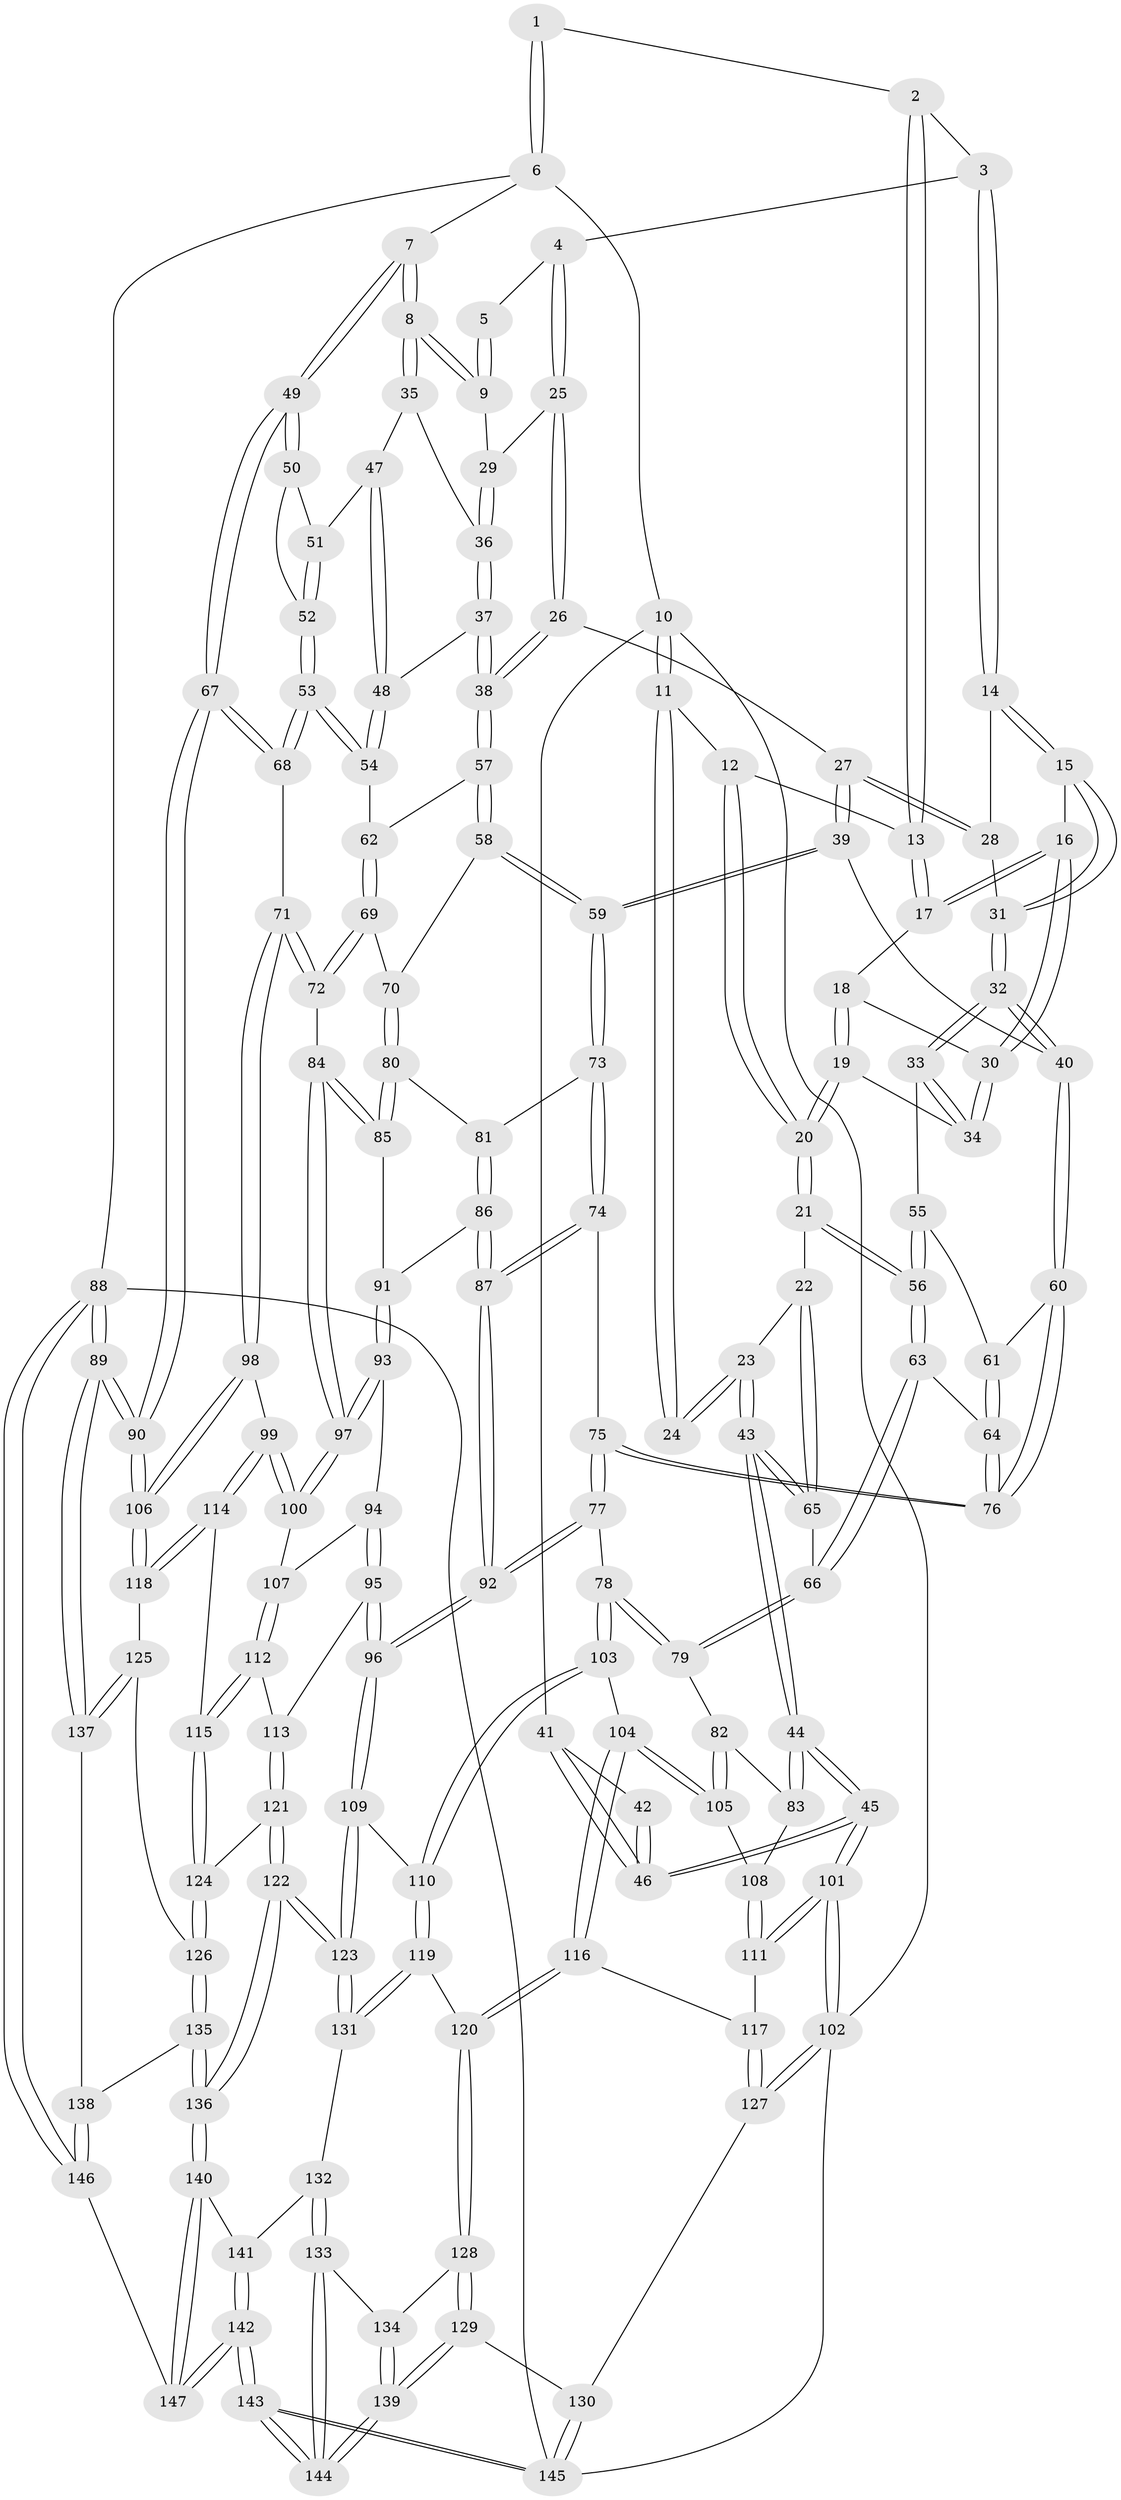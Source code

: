 // Generated by graph-tools (version 1.1) at 2025/38/03/09/25 02:38:26]
// undirected, 147 vertices, 364 edges
graph export_dot {
graph [start="1"]
  node [color=gray90,style=filled];
  1 [pos="+0.7424221758168941+0"];
  2 [pos="+0.5247279724565717+0"];
  3 [pos="+0.6098378796770123+0.011520185517838776"];
  4 [pos="+0.6899288718242962+0.02856628311029436"];
  5 [pos="+0.7408486323474515+0"];
  6 [pos="+1+0"];
  7 [pos="+1+0"];
  8 [pos="+1+0"];
  9 [pos="+0.772638458736919+0.07086894217999566"];
  10 [pos="+0+0"];
  11 [pos="+0.17524456850917644+0"];
  12 [pos="+0.21443926213934372+0"];
  13 [pos="+0.4284383204370089+0"];
  14 [pos="+0.6051868863403121+0.059272338564962515"];
  15 [pos="+0.49958095487005455+0.06413394171315158"];
  16 [pos="+0.4868558689991147+0.053475089214252654"];
  17 [pos="+0.4284769221901163+0"];
  18 [pos="+0.37202469526869736+0.013104196626794976"];
  19 [pos="+0.3330441180970444+0.12343285354924606"];
  20 [pos="+0.3108207099428379+0.1316735123299095"];
  21 [pos="+0.26451652311890816+0.16657774749555915"];
  22 [pos="+0.2528474029536253+0.16640580993334467"];
  23 [pos="+0.23586125577218972+0.16111054315923945"];
  24 [pos="+0.20884733220084148+0.11377093745318696"];
  25 [pos="+0.7139528744771259+0.09386953235052801"];
  26 [pos="+0.7037989065618079+0.10478574826903042"];
  27 [pos="+0.6687691009870862+0.12933200962640057"];
  28 [pos="+0.616912884669327+0.0801890046622363"];
  29 [pos="+0.7696637451142256+0.07637807456966678"];
  30 [pos="+0.42809863918327706+0.11390341793076175"];
  31 [pos="+0.5300505575541095+0.12572820934110204"];
  32 [pos="+0.544132865842272+0.21946200189728812"];
  33 [pos="+0.43419032516419453+0.1753660157339929"];
  34 [pos="+0.4115057415369833+0.13665650371501759"];
  35 [pos="+0.9599967472916519+0.0843887198555945"];
  36 [pos="+0.8210840154850296+0.12763442658543178"];
  37 [pos="+0.8192982273900121+0.1849028374729484"];
  38 [pos="+0.811476664306207+0.22145646950957587"];
  39 [pos="+0.6280002827230478+0.2450135566245992"];
  40 [pos="+0.5534130444846962+0.23040122551201053"];
  41 [pos="+0+0"];
  42 [pos="+0.1635106934430513+0.10464379485778148"];
  43 [pos="+0.03800178539273119+0.2718208422155097"];
  44 [pos="+0+0.31750200013153146"];
  45 [pos="+0+0.3164608564628435"];
  46 [pos="+0+0.257429399040133"];
  47 [pos="+0.9493633890968695+0.11160071990111836"];
  48 [pos="+0.9321645468587103+0.14340425004570012"];
  49 [pos="+1+0.1777497997446462"];
  50 [pos="+0.9921991452741175+0.23927952053924775"];
  51 [pos="+0.9645448963410563+0.18595677613298356"];
  52 [pos="+0.9516843012139763+0.25425873855373726"];
  53 [pos="+0.912898831621085+0.2729417142164487"];
  54 [pos="+0.892679223281286+0.2584463170197467"];
  55 [pos="+0.4243645735435362+0.1893916749265255"];
  56 [pos="+0.3338233983229427+0.2548978388603105"];
  57 [pos="+0.8115191915041065+0.23157513810228053"];
  58 [pos="+0.6534977131736661+0.2748695786792548"];
  59 [pos="+0.6516856483689933+0.2743241771590951"];
  60 [pos="+0.4703380037612867+0.30630574662518617"];
  61 [pos="+0.4211002575788741+0.2324901420100871"];
  62 [pos="+0.8437372368281442+0.25329074987401345"];
  63 [pos="+0.35154515197237085+0.31107333605854015"];
  64 [pos="+0.35188703111915287+0.3112655282443194"];
  65 [pos="+0.22609423139254534+0.3133546458127984"];
  66 [pos="+0.2568081683152893+0.3515694796695184"];
  67 [pos="+1+0.3665473381089969"];
  68 [pos="+0.9389848008200127+0.33853089802824843"];
  69 [pos="+0.8085657102411642+0.36784953507326673"];
  70 [pos="+0.6859689283710345+0.31172059898777976"];
  71 [pos="+0.8862456789969235+0.43754135245306325"];
  72 [pos="+0.8320751122131457+0.42175114847689743"];
  73 [pos="+0.6122963289379845+0.36163481682960946"];
  74 [pos="+0.5813875621723013+0.39449088202278115"];
  75 [pos="+0.4259769747495564+0.37520190566591327"];
  76 [pos="+0.42319483531834756+0.36290338293962554"];
  77 [pos="+0.4113626575642572+0.46187731024424467"];
  78 [pos="+0.2978937513918112+0.5022793532233077"];
  79 [pos="+0.2264969789438977+0.4283745501545833"];
  80 [pos="+0.7190868628145992+0.41476892601357684"];
  81 [pos="+0.6558464923099919+0.42536932484722334"];
  82 [pos="+0.12523012763082494+0.43176246644293514"];
  83 [pos="+0.08996122332617162+0.4254489796350072"];
  84 [pos="+0.7718413623825648+0.45040145916002"];
  85 [pos="+0.7232912891127307+0.4207116944301233"];
  86 [pos="+0.6586084868013354+0.47148692643413687"];
  87 [pos="+0.5757122455436146+0.48545555813621005"];
  88 [pos="+1+1"];
  89 [pos="+1+0.7536905156809636"];
  90 [pos="+1+0.6756974308799971"];
  91 [pos="+0.6630224128079617+0.47343936830395816"];
  92 [pos="+0.5185074805339531+0.570843096124985"];
  93 [pos="+0.6788983241640255+0.4918420316763742"];
  94 [pos="+0.6712592958800466+0.517137407244023"];
  95 [pos="+0.5900681978561205+0.5845913714941474"];
  96 [pos="+0.520329839514819+0.578607618359462"];
  97 [pos="+0.7499360644516683+0.5007322503709739"];
  98 [pos="+0.8972651898400963+0.45587867949411387"];
  99 [pos="+0.7973710205280115+0.5825098046083564"];
  100 [pos="+0.75957775610408+0.5597685445485432"];
  101 [pos="+0+0.5760046023954336"];
  102 [pos="+0+0.7500795772390789"];
  103 [pos="+0.27960472423330246+0.5601302850128504"];
  104 [pos="+0.2083560633505671+0.5856081234061005"];
  105 [pos="+0.19806914250383043+0.5814626422550061"];
  106 [pos="+1+0.6454186475958897"];
  107 [pos="+0.713711405068607+0.5788165857175394"];
  108 [pos="+0.12466959484894352+0.5781872215918961"];
  109 [pos="+0.4902054761277195+0.662650110053858"];
  110 [pos="+0.32909366286209446+0.6498853698906729"];
  111 [pos="+0.09008811439115257+0.6082840672014913"];
  112 [pos="+0.6734701336484585+0.609937788297349"];
  113 [pos="+0.6711283888562456+0.6105623409290634"];
  114 [pos="+0.8153136233457033+0.6132445875255439"];
  115 [pos="+0.7737939287774009+0.6906935939415035"];
  116 [pos="+0.17215153511298004+0.7075437783098694"];
  117 [pos="+0.13614719602999803+0.6980709051021591"];
  118 [pos="+1+0.6488369019419145"];
  119 [pos="+0.27827621304843947+0.7298155027062019"];
  120 [pos="+0.20348262968417039+0.7426268307834178"];
  121 [pos="+0.6695042732541955+0.6508510654590383"];
  122 [pos="+0.5921619992053802+0.8607751430658414"];
  123 [pos="+0.5207704798006404+0.7856490768843971"];
  124 [pos="+0.7668026949886392+0.7461987483681016"];
  125 [pos="+0.7952446308944225+0.7473963734089675"];
  126 [pos="+0.7667947105094385+0.7533786650028694"];
  127 [pos="+0+0.7821714215179353"];
  128 [pos="+0.1927672639963686+0.7773235929007948"];
  129 [pos="+0.087691940221484+0.8493408106729102"];
  130 [pos="+0.05293633758678446+0.8507725360644184"];
  131 [pos="+0.3531040348042312+0.8166242398976088"];
  132 [pos="+0.32731576252753136+0.8609723628888174"];
  133 [pos="+0.3023738614967423+0.8769778698281344"];
  134 [pos="+0.2210768672097412+0.8416910680234783"];
  135 [pos="+0.7341398373897698+0.8134454591720021"];
  136 [pos="+0.6062720121139086+0.8809275248522029"];
  137 [pos="+1+0.8213991725841063"];
  138 [pos="+0.8978334087932716+0.875061132045981"];
  139 [pos="+0.17846328552469867+0.9220655803444411"];
  140 [pos="+0.5923380651738058+1"];
  141 [pos="+0.36329231740190837+0.9054785383791647"];
  142 [pos="+0.24383095861141427+1"];
  143 [pos="+0.22208367757467928+1"];
  144 [pos="+0.22584122979503266+1"];
  145 [pos="+0.1410986131847612+1"];
  146 [pos="+0.7781669406837504+1"];
  147 [pos="+0.5941125089598011+1"];
  1 -- 2;
  1 -- 6;
  1 -- 6;
  2 -- 3;
  2 -- 13;
  2 -- 13;
  3 -- 4;
  3 -- 14;
  3 -- 14;
  4 -- 5;
  4 -- 25;
  4 -- 25;
  5 -- 9;
  5 -- 9;
  6 -- 7;
  6 -- 10;
  6 -- 88;
  7 -- 8;
  7 -- 8;
  7 -- 49;
  7 -- 49;
  8 -- 9;
  8 -- 9;
  8 -- 35;
  8 -- 35;
  9 -- 29;
  10 -- 11;
  10 -- 11;
  10 -- 41;
  10 -- 102;
  11 -- 12;
  11 -- 24;
  11 -- 24;
  12 -- 13;
  12 -- 20;
  12 -- 20;
  13 -- 17;
  13 -- 17;
  14 -- 15;
  14 -- 15;
  14 -- 28;
  15 -- 16;
  15 -- 31;
  15 -- 31;
  16 -- 17;
  16 -- 17;
  16 -- 30;
  16 -- 30;
  17 -- 18;
  18 -- 19;
  18 -- 19;
  18 -- 30;
  19 -- 20;
  19 -- 20;
  19 -- 34;
  20 -- 21;
  20 -- 21;
  21 -- 22;
  21 -- 56;
  21 -- 56;
  22 -- 23;
  22 -- 65;
  22 -- 65;
  23 -- 24;
  23 -- 24;
  23 -- 43;
  23 -- 43;
  25 -- 26;
  25 -- 26;
  25 -- 29;
  26 -- 27;
  26 -- 38;
  26 -- 38;
  27 -- 28;
  27 -- 28;
  27 -- 39;
  27 -- 39;
  28 -- 31;
  29 -- 36;
  29 -- 36;
  30 -- 34;
  30 -- 34;
  31 -- 32;
  31 -- 32;
  32 -- 33;
  32 -- 33;
  32 -- 40;
  32 -- 40;
  33 -- 34;
  33 -- 34;
  33 -- 55;
  35 -- 36;
  35 -- 47;
  36 -- 37;
  36 -- 37;
  37 -- 38;
  37 -- 38;
  37 -- 48;
  38 -- 57;
  38 -- 57;
  39 -- 40;
  39 -- 59;
  39 -- 59;
  40 -- 60;
  40 -- 60;
  41 -- 42;
  41 -- 46;
  41 -- 46;
  42 -- 46;
  42 -- 46;
  43 -- 44;
  43 -- 44;
  43 -- 65;
  43 -- 65;
  44 -- 45;
  44 -- 45;
  44 -- 83;
  44 -- 83;
  45 -- 46;
  45 -- 46;
  45 -- 101;
  45 -- 101;
  47 -- 48;
  47 -- 48;
  47 -- 51;
  48 -- 54;
  48 -- 54;
  49 -- 50;
  49 -- 50;
  49 -- 67;
  49 -- 67;
  50 -- 51;
  50 -- 52;
  51 -- 52;
  51 -- 52;
  52 -- 53;
  52 -- 53;
  53 -- 54;
  53 -- 54;
  53 -- 68;
  53 -- 68;
  54 -- 62;
  55 -- 56;
  55 -- 56;
  55 -- 61;
  56 -- 63;
  56 -- 63;
  57 -- 58;
  57 -- 58;
  57 -- 62;
  58 -- 59;
  58 -- 59;
  58 -- 70;
  59 -- 73;
  59 -- 73;
  60 -- 61;
  60 -- 76;
  60 -- 76;
  61 -- 64;
  61 -- 64;
  62 -- 69;
  62 -- 69;
  63 -- 64;
  63 -- 66;
  63 -- 66;
  64 -- 76;
  64 -- 76;
  65 -- 66;
  66 -- 79;
  66 -- 79;
  67 -- 68;
  67 -- 68;
  67 -- 90;
  67 -- 90;
  68 -- 71;
  69 -- 70;
  69 -- 72;
  69 -- 72;
  70 -- 80;
  70 -- 80;
  71 -- 72;
  71 -- 72;
  71 -- 98;
  71 -- 98;
  72 -- 84;
  73 -- 74;
  73 -- 74;
  73 -- 81;
  74 -- 75;
  74 -- 87;
  74 -- 87;
  75 -- 76;
  75 -- 76;
  75 -- 77;
  75 -- 77;
  77 -- 78;
  77 -- 92;
  77 -- 92;
  78 -- 79;
  78 -- 79;
  78 -- 103;
  78 -- 103;
  79 -- 82;
  80 -- 81;
  80 -- 85;
  80 -- 85;
  81 -- 86;
  81 -- 86;
  82 -- 83;
  82 -- 105;
  82 -- 105;
  83 -- 108;
  84 -- 85;
  84 -- 85;
  84 -- 97;
  84 -- 97;
  85 -- 91;
  86 -- 87;
  86 -- 87;
  86 -- 91;
  87 -- 92;
  87 -- 92;
  88 -- 89;
  88 -- 89;
  88 -- 146;
  88 -- 146;
  88 -- 145;
  89 -- 90;
  89 -- 90;
  89 -- 137;
  89 -- 137;
  90 -- 106;
  90 -- 106;
  91 -- 93;
  91 -- 93;
  92 -- 96;
  92 -- 96;
  93 -- 94;
  93 -- 97;
  93 -- 97;
  94 -- 95;
  94 -- 95;
  94 -- 107;
  95 -- 96;
  95 -- 96;
  95 -- 113;
  96 -- 109;
  96 -- 109;
  97 -- 100;
  97 -- 100;
  98 -- 99;
  98 -- 106;
  98 -- 106;
  99 -- 100;
  99 -- 100;
  99 -- 114;
  99 -- 114;
  100 -- 107;
  101 -- 102;
  101 -- 102;
  101 -- 111;
  101 -- 111;
  102 -- 127;
  102 -- 127;
  102 -- 145;
  103 -- 104;
  103 -- 110;
  103 -- 110;
  104 -- 105;
  104 -- 105;
  104 -- 116;
  104 -- 116;
  105 -- 108;
  106 -- 118;
  106 -- 118;
  107 -- 112;
  107 -- 112;
  108 -- 111;
  108 -- 111;
  109 -- 110;
  109 -- 123;
  109 -- 123;
  110 -- 119;
  110 -- 119;
  111 -- 117;
  112 -- 113;
  112 -- 115;
  112 -- 115;
  113 -- 121;
  113 -- 121;
  114 -- 115;
  114 -- 118;
  114 -- 118;
  115 -- 124;
  115 -- 124;
  116 -- 117;
  116 -- 120;
  116 -- 120;
  117 -- 127;
  117 -- 127;
  118 -- 125;
  119 -- 120;
  119 -- 131;
  119 -- 131;
  120 -- 128;
  120 -- 128;
  121 -- 122;
  121 -- 122;
  121 -- 124;
  122 -- 123;
  122 -- 123;
  122 -- 136;
  122 -- 136;
  123 -- 131;
  123 -- 131;
  124 -- 126;
  124 -- 126;
  125 -- 126;
  125 -- 137;
  125 -- 137;
  126 -- 135;
  126 -- 135;
  127 -- 130;
  128 -- 129;
  128 -- 129;
  128 -- 134;
  129 -- 130;
  129 -- 139;
  129 -- 139;
  130 -- 145;
  130 -- 145;
  131 -- 132;
  132 -- 133;
  132 -- 133;
  132 -- 141;
  133 -- 134;
  133 -- 144;
  133 -- 144;
  134 -- 139;
  134 -- 139;
  135 -- 136;
  135 -- 136;
  135 -- 138;
  136 -- 140;
  136 -- 140;
  137 -- 138;
  138 -- 146;
  138 -- 146;
  139 -- 144;
  139 -- 144;
  140 -- 141;
  140 -- 147;
  140 -- 147;
  141 -- 142;
  141 -- 142;
  142 -- 143;
  142 -- 143;
  142 -- 147;
  142 -- 147;
  143 -- 144;
  143 -- 144;
  143 -- 145;
  143 -- 145;
  146 -- 147;
}

